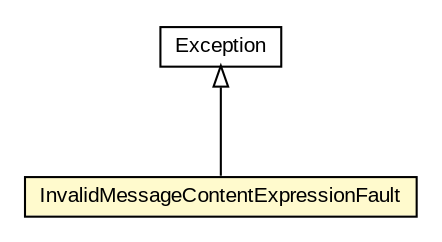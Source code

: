 #!/usr/local/bin/dot
#
# Class diagram 
# Generated by UMLGraph version R5_6-24-gf6e263 (http://www.umlgraph.org/)
#

digraph G {
	edge [fontname="arial",fontsize=10,labelfontname="arial",labelfontsize=10];
	node [fontname="arial",fontsize=10,shape=plaintext];
	nodesep=0.25;
	ranksep=0.5;
	// org.oasis_open.docs.wsn.brw_2.InvalidMessageContentExpressionFault
	c706894 [label=<<table title="org.oasis_open.docs.wsn.brw_2.InvalidMessageContentExpressionFault" border="0" cellborder="1" cellspacing="0" cellpadding="2" port="p" bgcolor="lemonChiffon" href="./InvalidMessageContentExpressionFault.html">
		<tr><td><table border="0" cellspacing="0" cellpadding="1">
<tr><td align="center" balign="center"> InvalidMessageContentExpressionFault </td></tr>
		</table></td></tr>
		</table>>, URL="./InvalidMessageContentExpressionFault.html", fontname="arial", fontcolor="black", fontsize=10.0];
	//org.oasis_open.docs.wsn.brw_2.InvalidMessageContentExpressionFault extends java.lang.Exception
	c707996:p -> c706894:p [dir=back,arrowtail=empty];
	// java.lang.Exception
	c707996 [label=<<table title="java.lang.Exception" border="0" cellborder="1" cellspacing="0" cellpadding="2" port="p" href="http://java.sun.com/j2se/1.4.2/docs/api/java/lang/Exception.html">
		<tr><td><table border="0" cellspacing="0" cellpadding="1">
<tr><td align="center" balign="center"> Exception </td></tr>
		</table></td></tr>
		</table>>, URL="http://java.sun.com/j2se/1.4.2/docs/api/java/lang/Exception.html", fontname="arial", fontcolor="black", fontsize=10.0];
}

